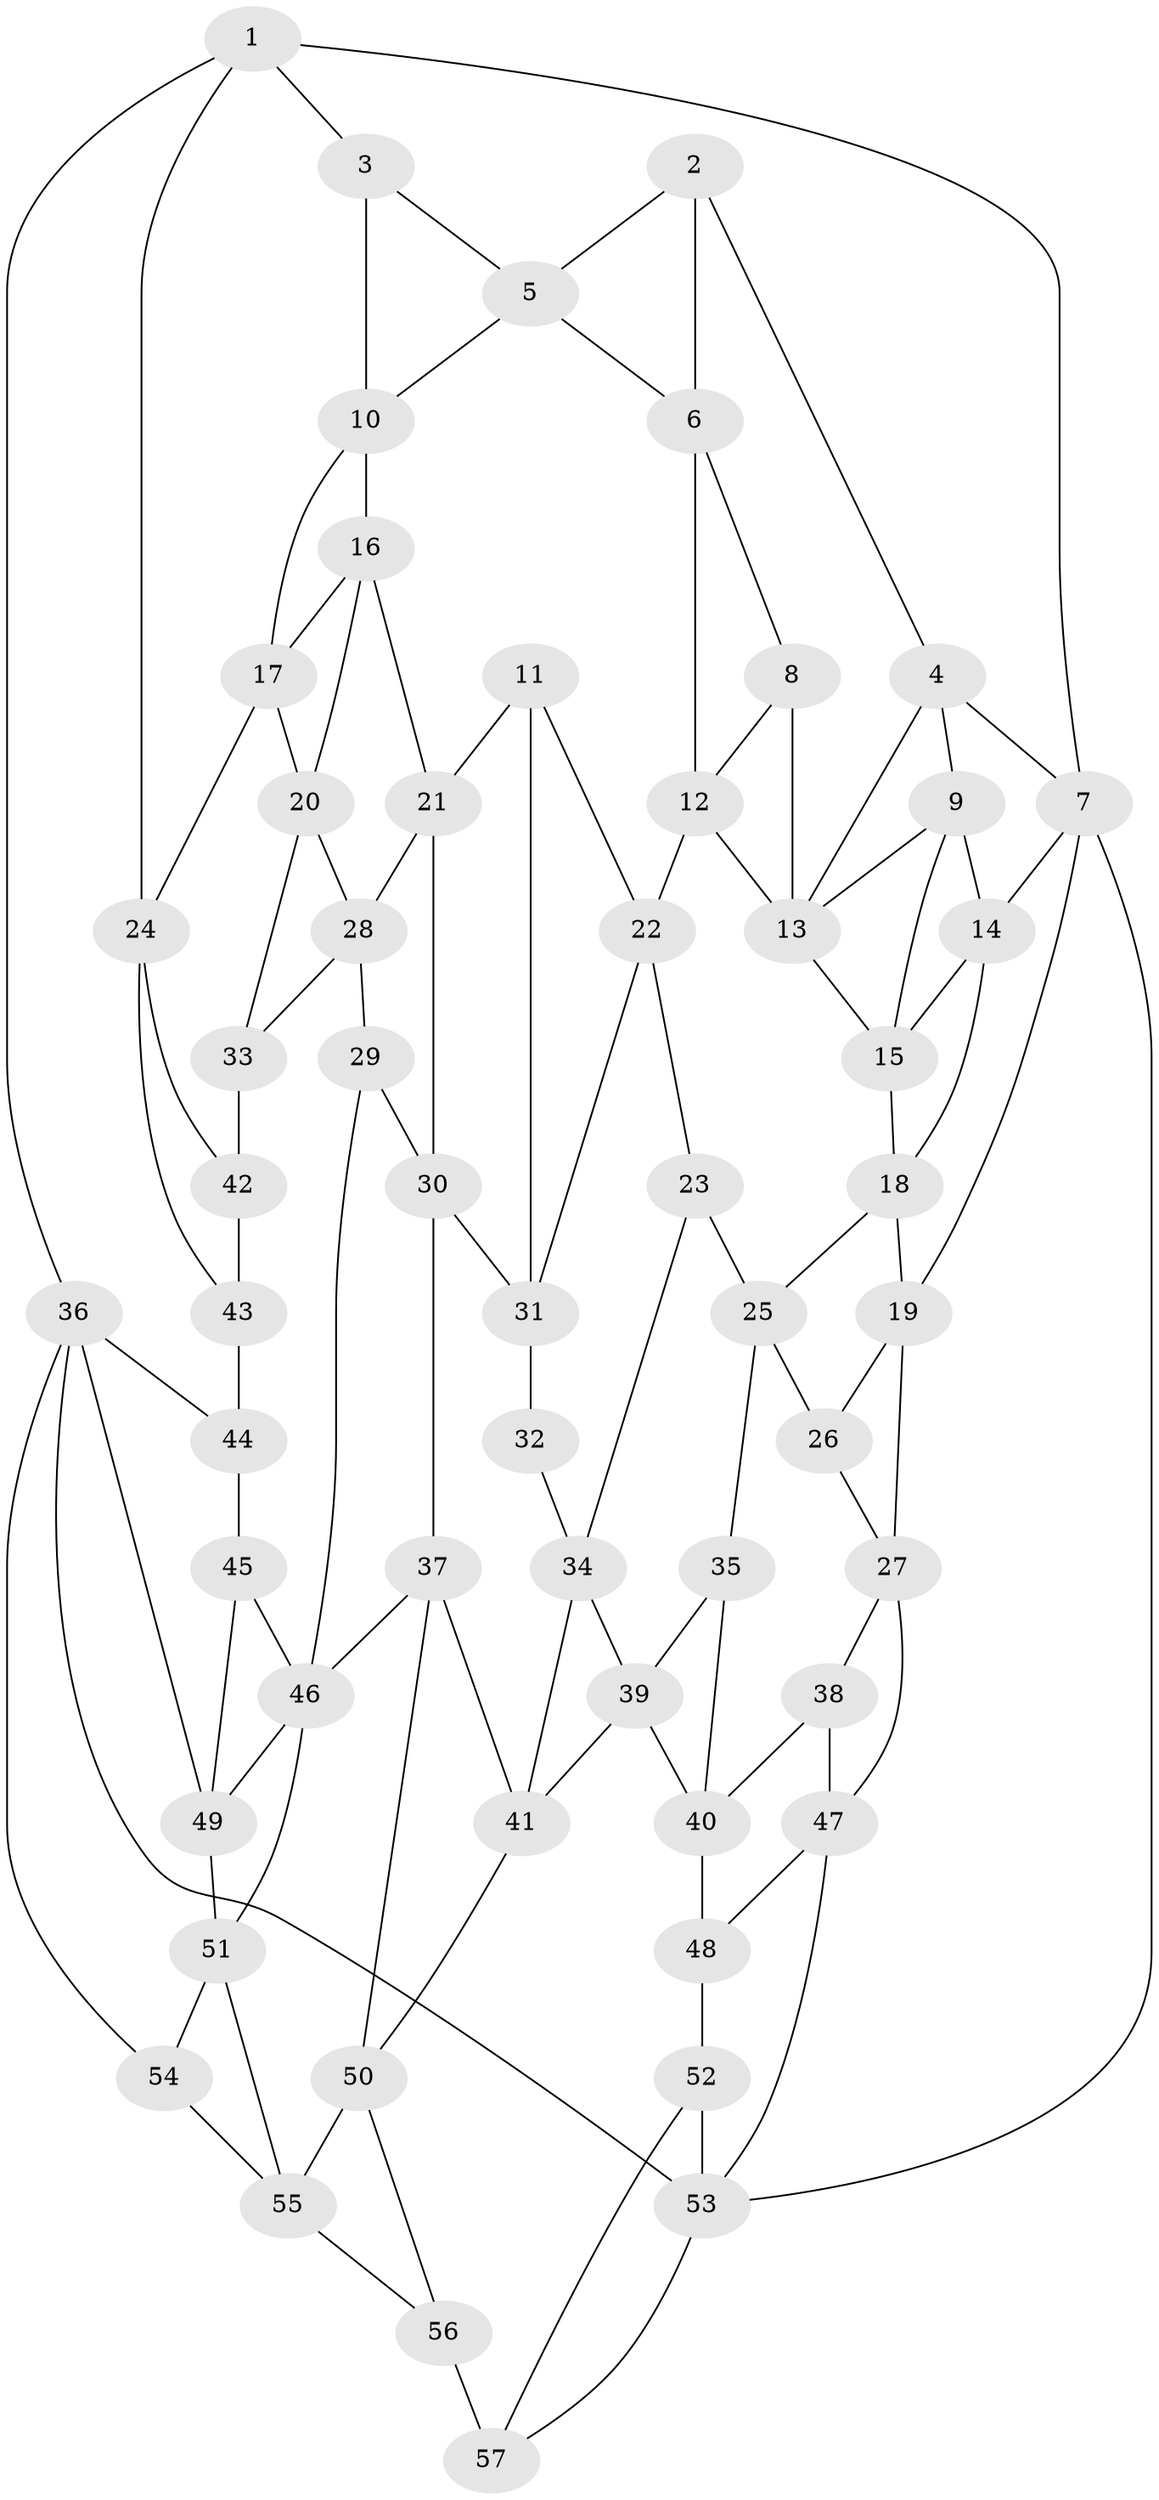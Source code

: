 // original degree distribution, {3: 0.017543859649122806, 5: 0.45614035087719296, 6: 0.2543859649122807, 4: 0.2719298245614035}
// Generated by graph-tools (version 1.1) at 2025/03/03/09/25 03:03:27]
// undirected, 57 vertices, 106 edges
graph export_dot {
graph [start="1"]
  node [color=gray90,style=filled];
  1;
  2;
  3;
  4;
  5;
  6;
  7;
  8;
  9;
  10;
  11;
  12;
  13;
  14;
  15;
  16;
  17;
  18;
  19;
  20;
  21;
  22;
  23;
  24;
  25;
  26;
  27;
  28;
  29;
  30;
  31;
  32;
  33;
  34;
  35;
  36;
  37;
  38;
  39;
  40;
  41;
  42;
  43;
  44;
  45;
  46;
  47;
  48;
  49;
  50;
  51;
  52;
  53;
  54;
  55;
  56;
  57;
  1 -- 3 [weight=1.0];
  1 -- 7 [weight=1.0];
  1 -- 24 [weight=1.0];
  1 -- 36 [weight=1.0];
  2 -- 4 [weight=1.0];
  2 -- 5 [weight=1.0];
  2 -- 6 [weight=1.0];
  3 -- 5 [weight=1.0];
  3 -- 10 [weight=1.0];
  4 -- 7 [weight=1.0];
  4 -- 9 [weight=1.0];
  4 -- 13 [weight=1.0];
  5 -- 6 [weight=1.0];
  5 -- 10 [weight=1.0];
  6 -- 8 [weight=1.0];
  6 -- 12 [weight=1.0];
  7 -- 14 [weight=1.0];
  7 -- 19 [weight=1.0];
  7 -- 53 [weight=1.0];
  8 -- 12 [weight=1.0];
  8 -- 13 [weight=2.0];
  9 -- 13 [weight=1.0];
  9 -- 14 [weight=1.0];
  9 -- 15 [weight=1.0];
  10 -- 16 [weight=1.0];
  10 -- 17 [weight=1.0];
  11 -- 21 [weight=1.0];
  11 -- 22 [weight=1.0];
  11 -- 31 [weight=1.0];
  12 -- 13 [weight=1.0];
  12 -- 22 [weight=1.0];
  13 -- 15 [weight=1.0];
  14 -- 15 [weight=1.0];
  14 -- 18 [weight=1.0];
  15 -- 18 [weight=1.0];
  16 -- 17 [weight=1.0];
  16 -- 20 [weight=1.0];
  16 -- 21 [weight=1.0];
  17 -- 20 [weight=1.0];
  17 -- 24 [weight=1.0];
  18 -- 19 [weight=1.0];
  18 -- 25 [weight=1.0];
  19 -- 26 [weight=1.0];
  19 -- 27 [weight=1.0];
  20 -- 28 [weight=1.0];
  20 -- 33 [weight=1.0];
  21 -- 28 [weight=1.0];
  21 -- 30 [weight=1.0];
  22 -- 23 [weight=1.0];
  22 -- 31 [weight=1.0];
  23 -- 25 [weight=1.0];
  23 -- 34 [weight=1.0];
  24 -- 42 [weight=1.0];
  24 -- 43 [weight=1.0];
  25 -- 26 [weight=1.0];
  25 -- 35 [weight=1.0];
  26 -- 27 [weight=1.0];
  27 -- 38 [weight=1.0];
  27 -- 47 [weight=1.0];
  28 -- 29 [weight=1.0];
  28 -- 33 [weight=1.0];
  29 -- 30 [weight=1.0];
  29 -- 46 [weight=1.0];
  30 -- 31 [weight=2.0];
  30 -- 37 [weight=1.0];
  31 -- 32 [weight=2.0];
  32 -- 34 [weight=1.0];
  33 -- 42 [weight=2.0];
  34 -- 39 [weight=1.0];
  34 -- 41 [weight=1.0];
  35 -- 39 [weight=1.0];
  35 -- 40 [weight=1.0];
  36 -- 44 [weight=1.0];
  36 -- 49 [weight=1.0];
  36 -- 53 [weight=1.0];
  36 -- 54 [weight=1.0];
  37 -- 41 [weight=1.0];
  37 -- 46 [weight=1.0];
  37 -- 50 [weight=1.0];
  38 -- 40 [weight=1.0];
  38 -- 47 [weight=1.0];
  39 -- 40 [weight=1.0];
  39 -- 41 [weight=1.0];
  40 -- 48 [weight=1.0];
  41 -- 50 [weight=1.0];
  42 -- 43 [weight=1.0];
  43 -- 44 [weight=2.0];
  44 -- 45 [weight=1.0];
  45 -- 46 [weight=1.0];
  45 -- 49 [weight=1.0];
  46 -- 49 [weight=1.0];
  46 -- 51 [weight=1.0];
  47 -- 48 [weight=1.0];
  47 -- 53 [weight=1.0];
  48 -- 52 [weight=2.0];
  49 -- 51 [weight=1.0];
  50 -- 55 [weight=1.0];
  50 -- 56 [weight=1.0];
  51 -- 54 [weight=1.0];
  51 -- 55 [weight=1.0];
  52 -- 53 [weight=1.0];
  52 -- 57 [weight=1.0];
  53 -- 57 [weight=1.0];
  54 -- 55 [weight=1.0];
  55 -- 56 [weight=1.0];
  56 -- 57 [weight=2.0];
}
